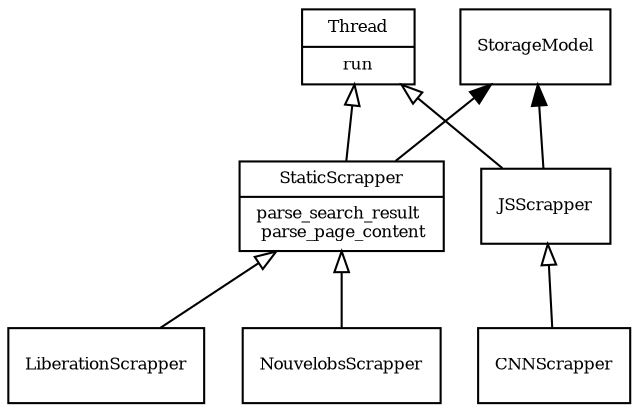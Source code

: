 digraph G {
        fontsize = 8
        rankdir = "BT"
        dpi=200

        node [
                fontsize = 8
                shape = "record"
            ]

  edge [
                arrowhead = "empty"
        ]

"Thread" [
 label = "{Thread|run}"
]

"StaticScrapper"[
    label="{StaticScrapper| parse_search_result \l parse_page_content}"
]

"JSScrapper" -> "Thread"
"StaticScrapper" -> "Thread"
"CNNScrapper" -> "JSScrapper"
"NouvelobsScrapper" -> "StaticScrapper"
"LiberationScrapper" -> "StaticScrapper"

  edge [
                arrowhead = "normal"
        ]

"StaticScrapper" -> "StorageModel"
"JSScrapper" -> "StorageModel"

}